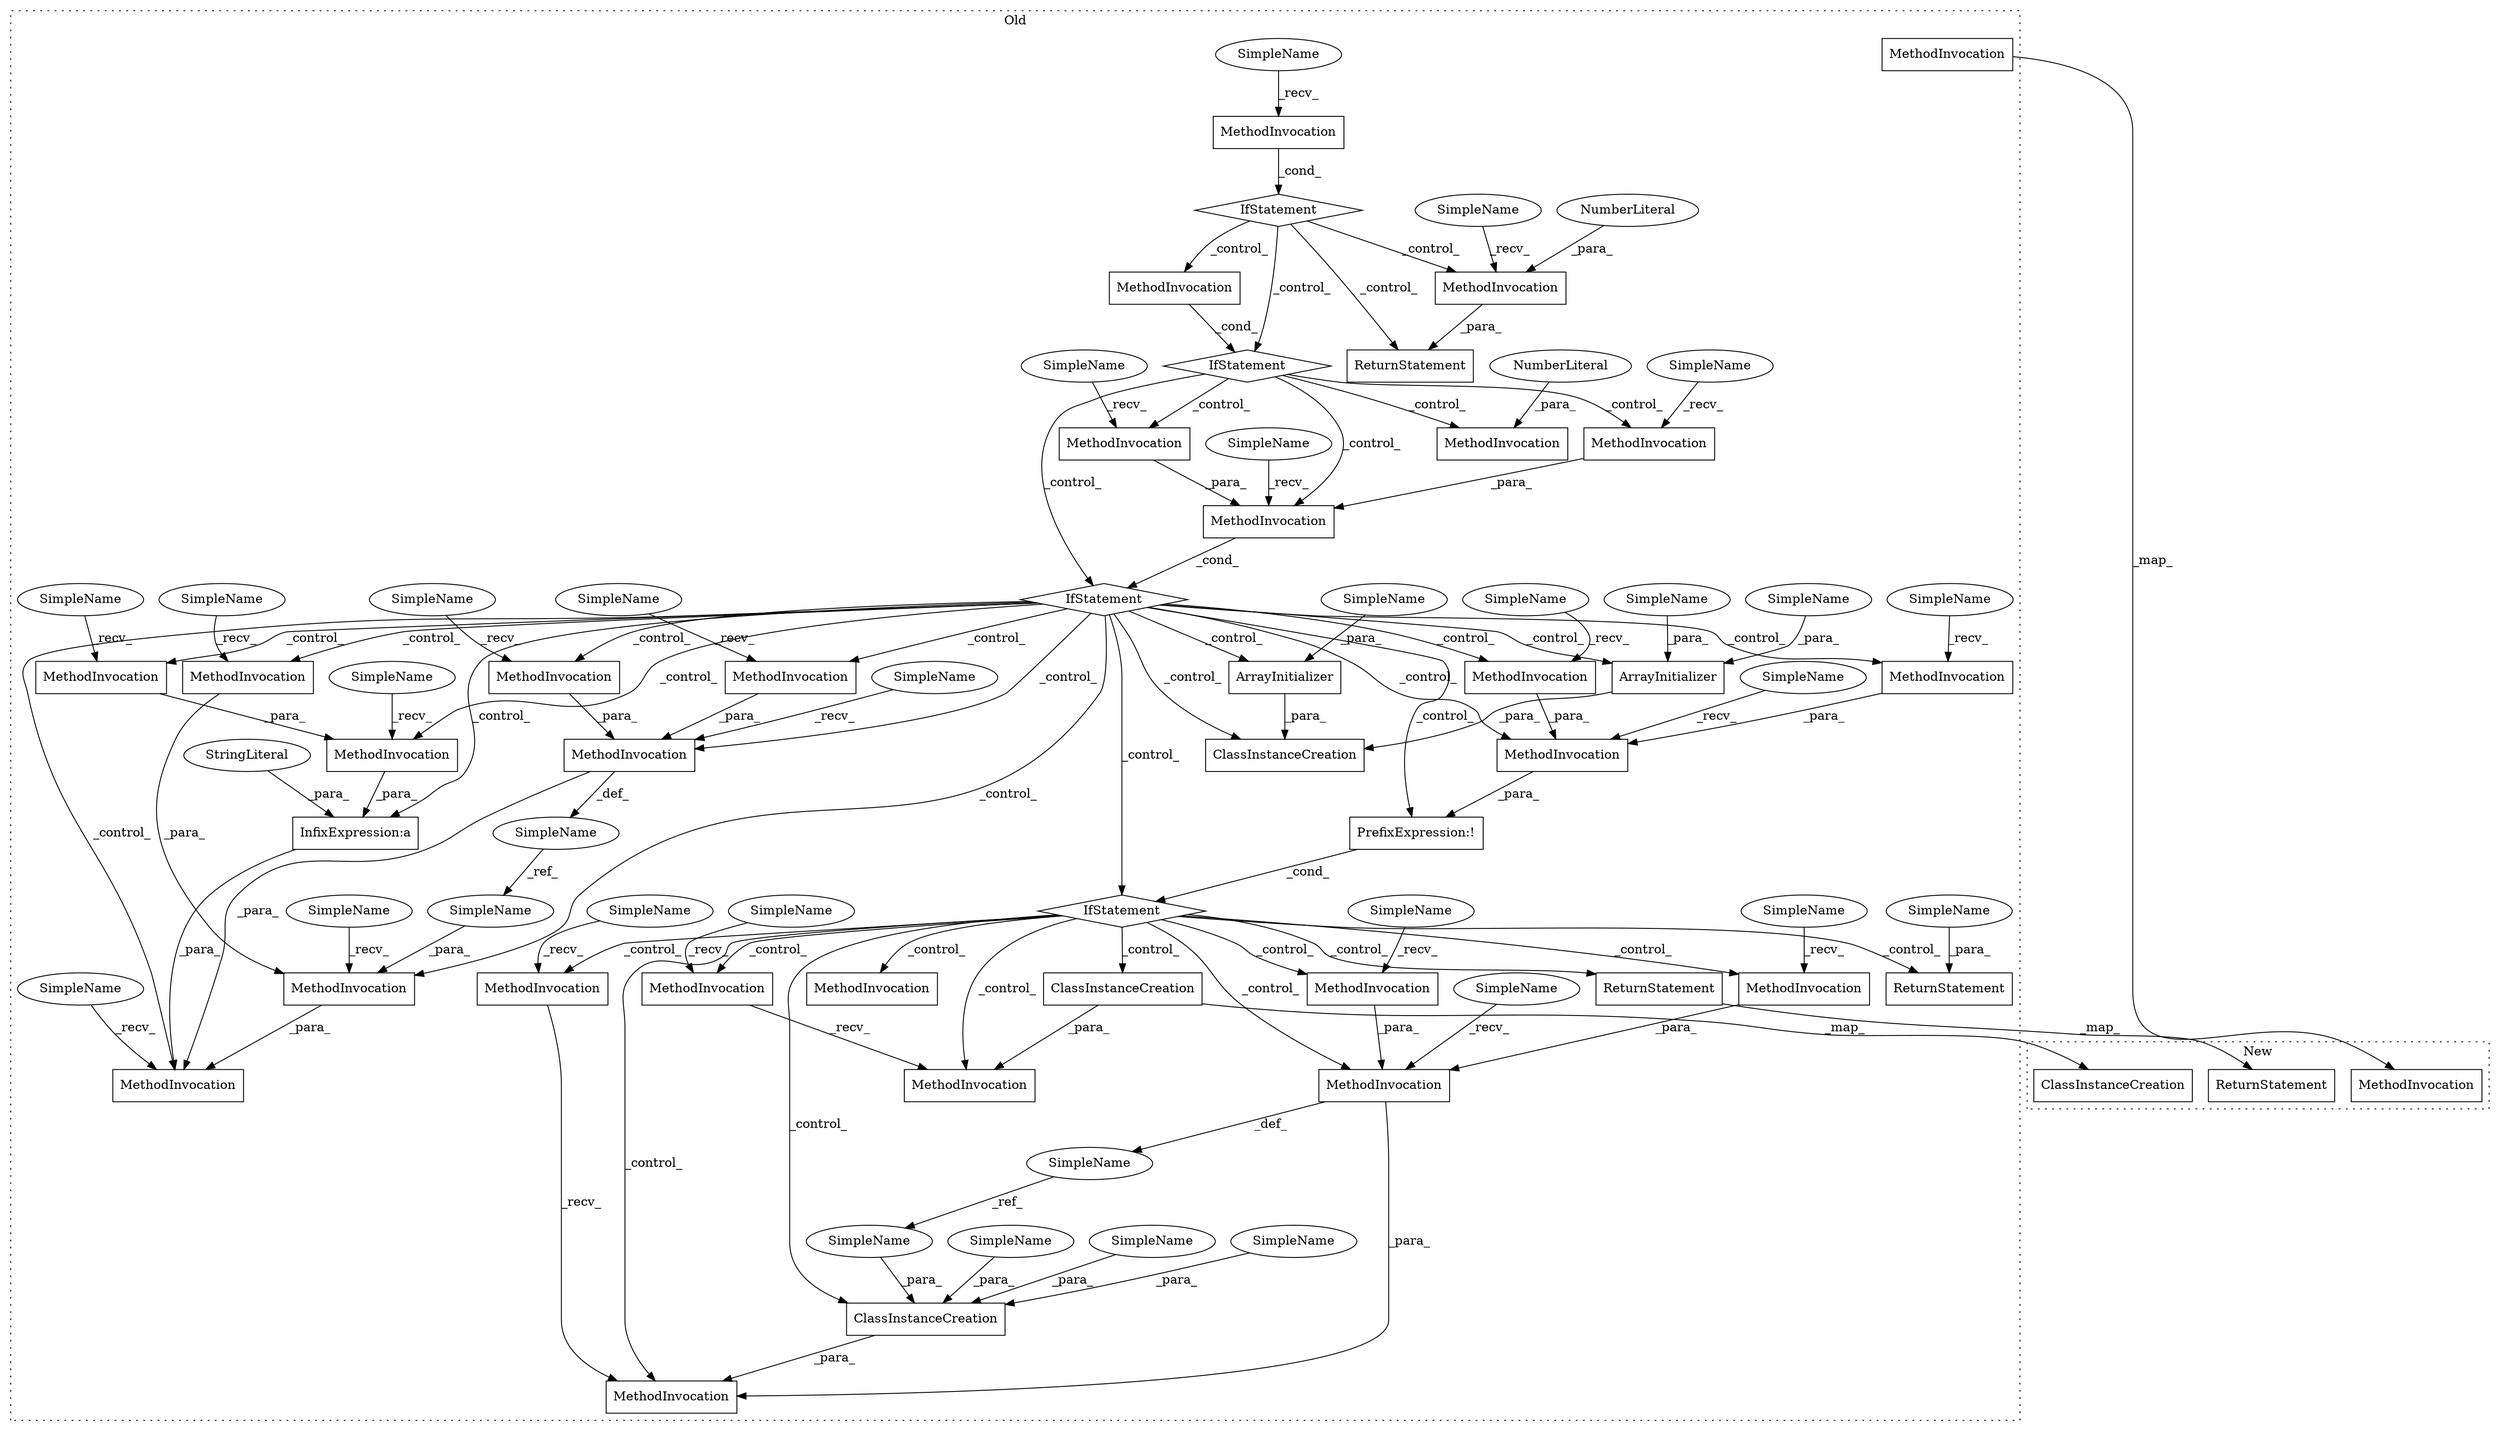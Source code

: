 digraph G {
subgraph cluster0 {
1 [label="ArrayInitializer" a="4" s="134114,134121" l="1,1" shape="box"];
2 [label="ArrayInitializer" a="4" s="134085,134097" l="1,1" shape="box"];
3 [label="ClassInstanceCreation" a="14" s="134359,134415" l="19,1" shape="box"];
4 [label="ClassInstanceCreation" a="14" s="134061,134122" l="10,1" shape="box"];
5 [label="ClassInstanceCreation" a="14" s="134550,134582" l="13,1" shape="box"];
7 [label="IfStatement" a="25" s="133539,133559" l="4,2" shape="diamond"];
8 [label="IfStatement" a="25" s="134169,134218" l="3,2" shape="diamond"];
9 [label="IfStatement" a="25" s="133634,133648" l="4,2" shape="diamond"];
10 [label="IfStatement" a="25" s="133724,133785" l="4,2" shape="diamond"];
11 [label="MethodInvocation" a="32" s="134482,134511" l="16,1" shape="box"];
12 [label="MethodInvocation" a="32" s="134179,134217" l="12,1" shape="box"];
13 [label="MethodInvocation" a="32" s="133777" l="7" shape="box"];
14 [label="MethodInvocation" a="32" s="134310" l="7" shape="box"];
15 [label="MethodInvocation" a="32" s="133822,133870" l="21,1" shape="box"];
16 [label="MethodInvocation" a="32" s="134545,134583" l="5,1" shape="box"];
17 [label="MethodInvocation" a="32" s="134011,134034" l="9,1" shape="box"];
18 [label="MethodInvocation" a="32" s="134196" l="7" shape="box"];
19 [label="MethodInvocation" a="32" s="134528" l="16" shape="box"];
20 [label="MethodInvocation" a="32" s="133682,133693" l="10,1" shape="box"];
21 [label="MethodInvocation" a="32" s="133593,133604" l="10,1" shape="box"];
22 [label="MethodInvocation" a="32" s="133863" l="7" shape="box"];
23 [label="MethodInvocation" a="32" s="133848" l="7" shape="box"];
24 [label="MethodInvocation" a="32" s="133919,133955" l="12,1" shape="box"];
25 [label="MethodInvocation" a="32" s="133492,133528" l="23,1" shape="box"];
26 [label="MethodInvocation" a="32" s="134027" l="7" shape="box"];
27 [label="MethodInvocation" a="32" s="134354,134416" l="5,1" shape="box"];
29 [label="MethodInvocation" a="32" s="133948" l="7" shape="box"];
30 [label="MethodInvocation" a="32" s="134296" l="7" shape="box"];
31 [label="MethodInvocation" a="32" s="133899,134035" l="14,1" shape="box"];
32 [label="MethodInvocation" a="32" s="134268,134317" l="23,1" shape="box"];
33 [label="MethodInvocation" a="32" s="134210" l="7" shape="box"];
34 [label="MethodInvocation" a="32" s="133762" l="7" shape="box"];
35 [label="MethodInvocation" a="32" s="133734,133784" l="23,1" shape="box"];
36 [label="MethodInvocation" a="32" s="133638" l="10" shape="box"];
37 [label="MethodInvocation" a="32" s="133549" l="10" shape="box"];
38 [label="MethodInvocation" a="32" s="134337" l="16" shape="box"];
39 [label="NumberLiteral" a="34" s="133692" l="1" shape="ellipse"];
40 [label="NumberLiteral" a="34" s="133603" l="1" shape="ellipse"];
42 [label="ReturnStatement" a="41" s="134594" l="7" shape="box"];
43 [label="ReturnStatement" a="41" s="134431" l="7" shape="box"];
44 [label="ReturnStatement" a="41" s="133575" l="7" shape="box"];
45 [label="SimpleName" a="42" s="134378" l="4" shape="ellipse"];
46 [label="SimpleName" a="42" s="134191" l="4" shape="ellipse"];
47 [label="SimpleName" a="42" s="133913" l="5" shape="ellipse"];
48 [label="SimpleName" a="42" s="134240" l="19" shape="ellipse"];
49 [label="SimpleName" a="42" s="133587" l="5" shape="ellipse"];
50 [label="SimpleName" a="42" s="134396" l="19" shape="ellipse"];
51 [label="SimpleName" a="42" s="133885" l="13" shape="ellipse"];
52 [label="SimpleName" a="42" s="134173" l="5" shape="ellipse"];
53 [label="SimpleName" a="42" s="134383" l="5" shape="ellipse"];
54 [label="SimpleName" a="42" s="134438" l="6" shape="ellipse"];
55 [label="SimpleName" a="42" s="133805" l="8" shape="ellipse"];
56 [label="SimpleName" a="42" s="134332" l="4" shape="ellipse"];
57 [label="SimpleName" a="42" s="134523" l="4" shape="ellipse"];
58 [label="SimpleName" a="42" s="134115" l="6" shape="ellipse"];
59 [label="SimpleName" a="42" s="134092" l="5" shape="ellipse"];
60 [label="SimpleName" a="42" s="133728" l="5" shape="ellipse"];
61 [label="SimpleName" a="42" s="133857" l="5" shape="ellipse"];
62 [label="SimpleName" a="42" s="134291" l="4" shape="ellipse"];
63 [label="SimpleName" a="42" s="133543" l="5" shape="ellipse"];
64 [label="SimpleName" a="42" s="133816" l="5" shape="ellipse"];
65 [label="SimpleName" a="42" s="133771" l="5" shape="ellipse"];
66 [label="SimpleName" a="42" s="133757" l="4" shape="ellipse"];
67 [label="SimpleName" a="42" s="134304" l="5" shape="ellipse"];
68 [label="SimpleName" a="42" s="133941" l="6" shape="ellipse"];
69 [label="SimpleName" a="42" s="133843" l="4" shape="ellipse"];
70 [label="SimpleName" a="42" s="134020" l="6" shape="ellipse"];
71 [label="SimpleName" a="42" s="134262" l="5" shape="ellipse"];
72 [label="SimpleName" a="42" s="134004" l="6" shape="ellipse"];
73 [label="SimpleName" a="42" s="134086" l="4" shape="ellipse"];
74 [label="SimpleName" a="42" s="134389" l="6" shape="ellipse"];
75 [label="SimpleName" a="42" s="134204" l="5" shape="ellipse"];
76 [label="SimpleName" a="42" s="133931" l="8" shape="ellipse"];
77 [label="StringLiteral" a="45" s="133958" l="43" shape="ellipse"];
78 [label="PrefixExpression:!" a="38" s="134172" l="1" shape="box"];
79 [label="InfixExpression:a" a="27" s="134001" l="3" shape="box"];
label = "Old";
style="dotted";
}
subgraph cluster1 {
6 [label="ClassInstanceCreation" a="14" s="132577,132606" l="10,1" shape="box"];
28 [label="MethodInvocation" a="32" s="132456,132492" l="23,1" shape="box"];
41 [label="ReturnStatement" a="41" s="132618" l="7" shape="box"];
label = "New";
style="dotted";
}
1 -> 4 [label="_para_"];
2 -> 4 [label="_para_"];
3 -> 27 [label="_para_"];
5 -> 16 [label="_para_"];
5 -> 6 [label="_map_"];
7 -> 21 [label="_control_"];
7 -> 44 [label="_control_"];
7 -> 36 [label="_control_"];
7 -> 9 [label="_control_"];
8 -> 11 [label="_control_"];
8 -> 43 [label="_control_"];
8 -> 16 [label="_control_"];
8 -> 30 [label="_control_"];
8 -> 27 [label="_control_"];
8 -> 42 [label="_control_"];
8 -> 38 [label="_control_"];
8 -> 14 [label="_control_"];
8 -> 5 [label="_control_"];
8 -> 3 [label="_control_"];
8 -> 19 [label="_control_"];
8 -> 32 [label="_control_"];
9 -> 20 [label="_control_"];
9 -> 10 [label="_control_"];
9 -> 34 [label="_control_"];
9 -> 35 [label="_control_"];
9 -> 13 [label="_control_"];
10 -> 18 [label="_control_"];
10 -> 26 [label="_control_"];
10 -> 22 [label="_control_"];
10 -> 33 [label="_control_"];
10 -> 8 [label="_control_"];
10 -> 12 [label="_control_"];
10 -> 31 [label="_control_"];
10 -> 23 [label="_control_"];
10 -> 4 [label="_control_"];
10 -> 78 [label="_control_"];
10 -> 15 [label="_control_"];
10 -> 1 [label="_control_"];
10 -> 79 [label="_control_"];
10 -> 17 [label="_control_"];
10 -> 24 [label="_control_"];
10 -> 2 [label="_control_"];
10 -> 29 [label="_control_"];
12 -> 78 [label="_para_"];
13 -> 35 [label="_para_"];
14 -> 32 [label="_para_"];
15 -> 55 [label="_def_"];
15 -> 31 [label="_para_"];
17 -> 79 [label="_para_"];
18 -> 12 [label="_para_"];
19 -> 16 [label="_recv_"];
21 -> 44 [label="_para_"];
22 -> 15 [label="_para_"];
23 -> 15 [label="_para_"];
24 -> 31 [label="_para_"];
25 -> 28 [label="_map_"];
26 -> 17 [label="_para_"];
29 -> 24 [label="_para_"];
30 -> 32 [label="_para_"];
32 -> 27 [label="_para_"];
32 -> 48 [label="_def_"];
33 -> 12 [label="_para_"];
34 -> 35 [label="_para_"];
35 -> 10 [label="_cond_"];
36 -> 9 [label="_cond_"];
37 -> 7 [label="_cond_"];
38 -> 27 [label="_recv_"];
39 -> 20 [label="_para_"];
40 -> 21 [label="_para_"];
42 -> 41 [label="_map_"];
45 -> 3 [label="_para_"];
46 -> 18 [label="_recv_"];
47 -> 24 [label="_recv_"];
48 -> 50 [label="_ref_"];
49 -> 21 [label="_recv_"];
50 -> 3 [label="_para_"];
51 -> 31 [label="_recv_"];
52 -> 12 [label="_recv_"];
53 -> 3 [label="_para_"];
54 -> 43 [label="_para_"];
55 -> 76 [label="_ref_"];
56 -> 38 [label="_recv_"];
57 -> 19 [label="_recv_"];
58 -> 1 [label="_para_"];
59 -> 2 [label="_para_"];
60 -> 35 [label="_recv_"];
61 -> 22 [label="_recv_"];
62 -> 30 [label="_recv_"];
63 -> 37 [label="_recv_"];
64 -> 15 [label="_recv_"];
65 -> 13 [label="_recv_"];
66 -> 34 [label="_recv_"];
67 -> 14 [label="_recv_"];
68 -> 29 [label="_recv_"];
69 -> 23 [label="_recv_"];
70 -> 26 [label="_recv_"];
71 -> 32 [label="_recv_"];
72 -> 17 [label="_recv_"];
73 -> 2 [label="_para_"];
74 -> 3 [label="_para_"];
75 -> 33 [label="_recv_"];
76 -> 24 [label="_para_"];
77 -> 79 [label="_para_"];
78 -> 8 [label="_cond_"];
79 -> 31 [label="_para_"];
}
